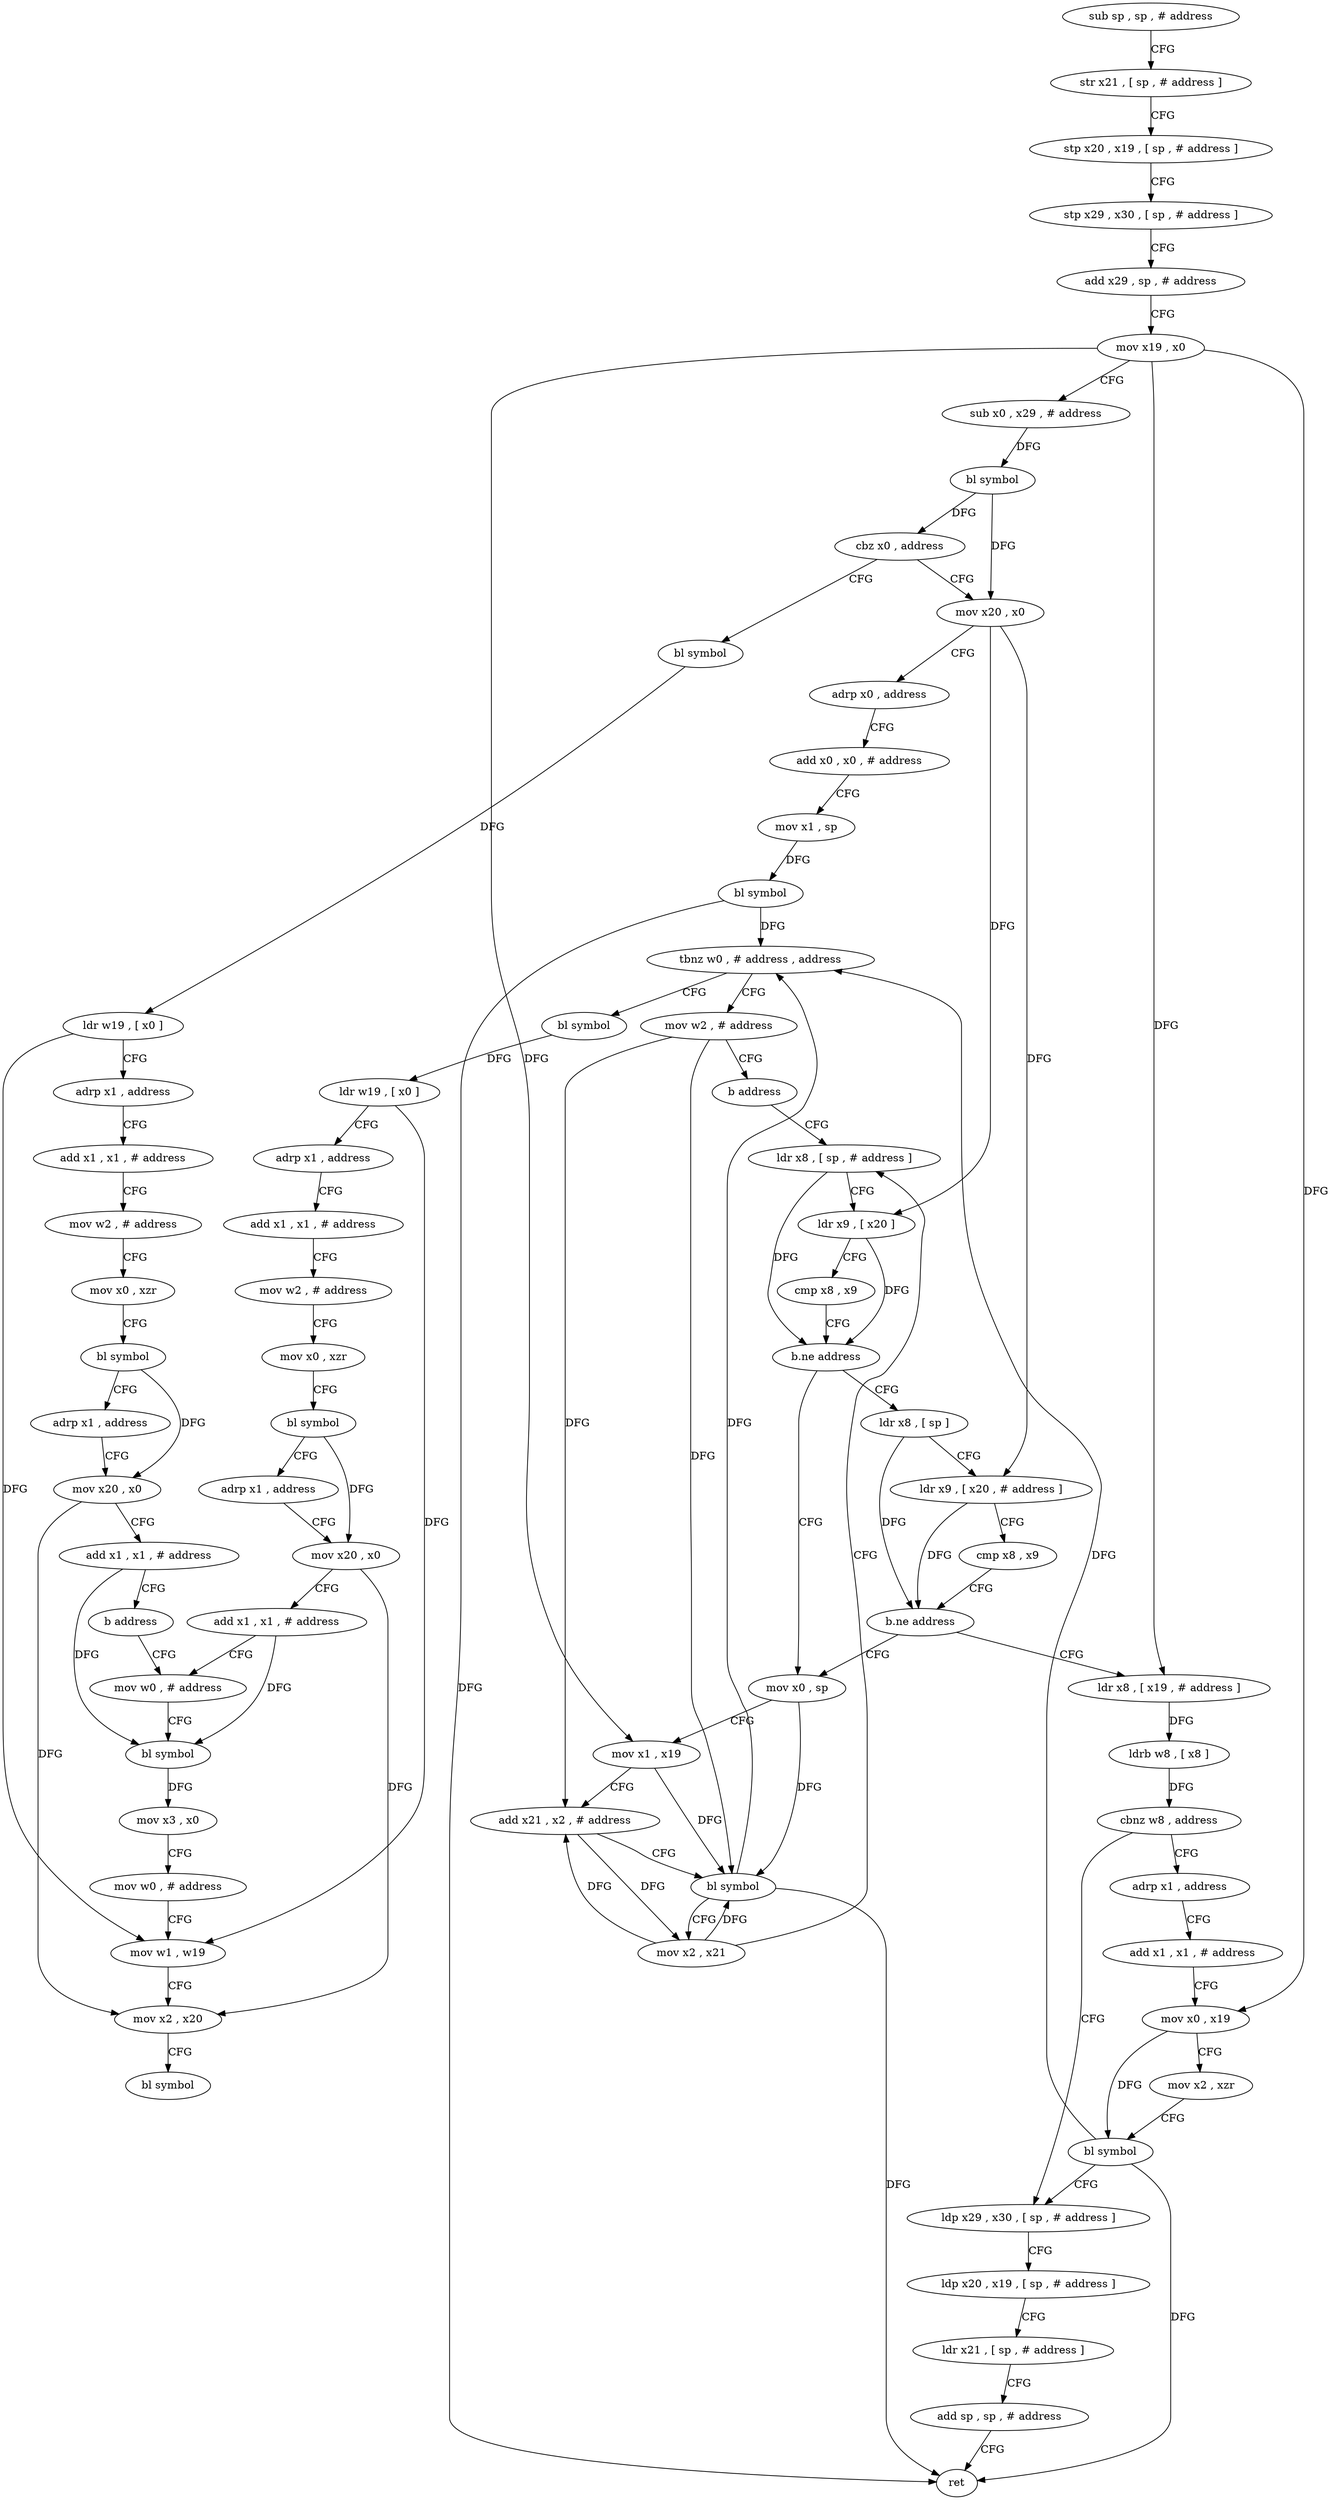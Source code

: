 digraph "func" {
"4202024" [label = "sub sp , sp , # address" ]
"4202028" [label = "str x21 , [ sp , # address ]" ]
"4202032" [label = "stp x20 , x19 , [ sp , # address ]" ]
"4202036" [label = "stp x29 , x30 , [ sp , # address ]" ]
"4202040" [label = "add x29 , sp , # address" ]
"4202044" [label = "mov x19 , x0" ]
"4202048" [label = "sub x0 , x29 , # address" ]
"4202052" [label = "bl symbol" ]
"4202056" [label = "cbz x0 , address" ]
"4202196" [label = "bl symbol" ]
"4202060" [label = "mov x20 , x0" ]
"4202200" [label = "ldr w19 , [ x0 ]" ]
"4202204" [label = "adrp x1 , address" ]
"4202208" [label = "add x1 , x1 , # address" ]
"4202212" [label = "mov w2 , # address" ]
"4202216" [label = "mov x0 , xzr" ]
"4202220" [label = "bl symbol" ]
"4202224" [label = "adrp x1 , address" ]
"4202228" [label = "mov x20 , x0" ]
"4202232" [label = "add x1 , x1 , # address" ]
"4202236" [label = "b address" ]
"4202280" [label = "mov w0 , # address" ]
"4202064" [label = "adrp x0 , address" ]
"4202068" [label = "add x0 , x0 , # address" ]
"4202072" [label = "mov x1 , sp" ]
"4202076" [label = "bl symbol" ]
"4202080" [label = "tbnz w0 , # address , address" ]
"4202240" [label = "bl symbol" ]
"4202084" [label = "mov w2 , # address" ]
"4202284" [label = "bl symbol" ]
"4202288" [label = "mov x3 , x0" ]
"4202292" [label = "mov w0 , # address" ]
"4202296" [label = "mov w1 , w19" ]
"4202300" [label = "mov x2 , x20" ]
"4202304" [label = "bl symbol" ]
"4202244" [label = "ldr w19 , [ x0 ]" ]
"4202248" [label = "adrp x1 , address" ]
"4202252" [label = "add x1 , x1 , # address" ]
"4202256" [label = "mov w2 , # address" ]
"4202260" [label = "mov x0 , xzr" ]
"4202264" [label = "bl symbol" ]
"4202268" [label = "adrp x1 , address" ]
"4202272" [label = "mov x20 , x0" ]
"4202276" [label = "add x1 , x1 , # address" ]
"4202088" [label = "b address" ]
"4202112" [label = "ldr x8 , [ sp , # address ]" ]
"4202116" [label = "ldr x9 , [ x20 ]" ]
"4202120" [label = "cmp x8 , x9" ]
"4202124" [label = "b.ne address" ]
"4202092" [label = "mov x0 , sp" ]
"4202128" [label = "ldr x8 , [ sp ]" ]
"4202096" [label = "mov x1 , x19" ]
"4202100" [label = "add x21 , x2 , # address" ]
"4202104" [label = "bl symbol" ]
"4202108" [label = "mov x2 , x21" ]
"4202132" [label = "ldr x9 , [ x20 , # address ]" ]
"4202136" [label = "cmp x8 , x9" ]
"4202140" [label = "b.ne address" ]
"4202144" [label = "ldr x8 , [ x19 , # address ]" ]
"4202148" [label = "ldrb w8 , [ x8 ]" ]
"4202152" [label = "cbnz w8 , address" ]
"4202176" [label = "ldp x29 , x30 , [ sp , # address ]" ]
"4202156" [label = "adrp x1 , address" ]
"4202180" [label = "ldp x20 , x19 , [ sp , # address ]" ]
"4202184" [label = "ldr x21 , [ sp , # address ]" ]
"4202188" [label = "add sp , sp , # address" ]
"4202192" [label = "ret" ]
"4202160" [label = "add x1 , x1 , # address" ]
"4202164" [label = "mov x0 , x19" ]
"4202168" [label = "mov x2 , xzr" ]
"4202172" [label = "bl symbol" ]
"4202024" -> "4202028" [ label = "CFG" ]
"4202028" -> "4202032" [ label = "CFG" ]
"4202032" -> "4202036" [ label = "CFG" ]
"4202036" -> "4202040" [ label = "CFG" ]
"4202040" -> "4202044" [ label = "CFG" ]
"4202044" -> "4202048" [ label = "CFG" ]
"4202044" -> "4202096" [ label = "DFG" ]
"4202044" -> "4202144" [ label = "DFG" ]
"4202044" -> "4202164" [ label = "DFG" ]
"4202048" -> "4202052" [ label = "DFG" ]
"4202052" -> "4202056" [ label = "DFG" ]
"4202052" -> "4202060" [ label = "DFG" ]
"4202056" -> "4202196" [ label = "CFG" ]
"4202056" -> "4202060" [ label = "CFG" ]
"4202196" -> "4202200" [ label = "DFG" ]
"4202060" -> "4202064" [ label = "CFG" ]
"4202060" -> "4202116" [ label = "DFG" ]
"4202060" -> "4202132" [ label = "DFG" ]
"4202200" -> "4202204" [ label = "CFG" ]
"4202200" -> "4202296" [ label = "DFG" ]
"4202204" -> "4202208" [ label = "CFG" ]
"4202208" -> "4202212" [ label = "CFG" ]
"4202212" -> "4202216" [ label = "CFG" ]
"4202216" -> "4202220" [ label = "CFG" ]
"4202220" -> "4202224" [ label = "CFG" ]
"4202220" -> "4202228" [ label = "DFG" ]
"4202224" -> "4202228" [ label = "CFG" ]
"4202228" -> "4202232" [ label = "CFG" ]
"4202228" -> "4202300" [ label = "DFG" ]
"4202232" -> "4202236" [ label = "CFG" ]
"4202232" -> "4202284" [ label = "DFG" ]
"4202236" -> "4202280" [ label = "CFG" ]
"4202280" -> "4202284" [ label = "CFG" ]
"4202064" -> "4202068" [ label = "CFG" ]
"4202068" -> "4202072" [ label = "CFG" ]
"4202072" -> "4202076" [ label = "DFG" ]
"4202076" -> "4202080" [ label = "DFG" ]
"4202076" -> "4202192" [ label = "DFG" ]
"4202080" -> "4202240" [ label = "CFG" ]
"4202080" -> "4202084" [ label = "CFG" ]
"4202240" -> "4202244" [ label = "DFG" ]
"4202084" -> "4202088" [ label = "CFG" ]
"4202084" -> "4202100" [ label = "DFG" ]
"4202084" -> "4202104" [ label = "DFG" ]
"4202284" -> "4202288" [ label = "DFG" ]
"4202288" -> "4202292" [ label = "CFG" ]
"4202292" -> "4202296" [ label = "CFG" ]
"4202296" -> "4202300" [ label = "CFG" ]
"4202300" -> "4202304" [ label = "CFG" ]
"4202244" -> "4202248" [ label = "CFG" ]
"4202244" -> "4202296" [ label = "DFG" ]
"4202248" -> "4202252" [ label = "CFG" ]
"4202252" -> "4202256" [ label = "CFG" ]
"4202256" -> "4202260" [ label = "CFG" ]
"4202260" -> "4202264" [ label = "CFG" ]
"4202264" -> "4202268" [ label = "CFG" ]
"4202264" -> "4202272" [ label = "DFG" ]
"4202268" -> "4202272" [ label = "CFG" ]
"4202272" -> "4202276" [ label = "CFG" ]
"4202272" -> "4202300" [ label = "DFG" ]
"4202276" -> "4202280" [ label = "CFG" ]
"4202276" -> "4202284" [ label = "DFG" ]
"4202088" -> "4202112" [ label = "CFG" ]
"4202112" -> "4202116" [ label = "CFG" ]
"4202112" -> "4202124" [ label = "DFG" ]
"4202116" -> "4202120" [ label = "CFG" ]
"4202116" -> "4202124" [ label = "DFG" ]
"4202120" -> "4202124" [ label = "CFG" ]
"4202124" -> "4202092" [ label = "CFG" ]
"4202124" -> "4202128" [ label = "CFG" ]
"4202092" -> "4202096" [ label = "CFG" ]
"4202092" -> "4202104" [ label = "DFG" ]
"4202128" -> "4202132" [ label = "CFG" ]
"4202128" -> "4202140" [ label = "DFG" ]
"4202096" -> "4202100" [ label = "CFG" ]
"4202096" -> "4202104" [ label = "DFG" ]
"4202100" -> "4202104" [ label = "CFG" ]
"4202100" -> "4202108" [ label = "DFG" ]
"4202104" -> "4202108" [ label = "CFG" ]
"4202104" -> "4202080" [ label = "DFG" ]
"4202104" -> "4202192" [ label = "DFG" ]
"4202108" -> "4202112" [ label = "CFG" ]
"4202108" -> "4202100" [ label = "DFG" ]
"4202108" -> "4202104" [ label = "DFG" ]
"4202132" -> "4202136" [ label = "CFG" ]
"4202132" -> "4202140" [ label = "DFG" ]
"4202136" -> "4202140" [ label = "CFG" ]
"4202140" -> "4202092" [ label = "CFG" ]
"4202140" -> "4202144" [ label = "CFG" ]
"4202144" -> "4202148" [ label = "DFG" ]
"4202148" -> "4202152" [ label = "DFG" ]
"4202152" -> "4202176" [ label = "CFG" ]
"4202152" -> "4202156" [ label = "CFG" ]
"4202176" -> "4202180" [ label = "CFG" ]
"4202156" -> "4202160" [ label = "CFG" ]
"4202180" -> "4202184" [ label = "CFG" ]
"4202184" -> "4202188" [ label = "CFG" ]
"4202188" -> "4202192" [ label = "CFG" ]
"4202160" -> "4202164" [ label = "CFG" ]
"4202164" -> "4202168" [ label = "CFG" ]
"4202164" -> "4202172" [ label = "DFG" ]
"4202168" -> "4202172" [ label = "CFG" ]
"4202172" -> "4202176" [ label = "CFG" ]
"4202172" -> "4202080" [ label = "DFG" ]
"4202172" -> "4202192" [ label = "DFG" ]
}
